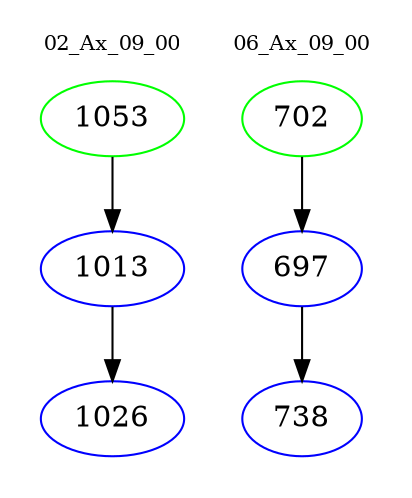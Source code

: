 digraph{
subgraph cluster_0 {
color = white
label = "02_Ax_09_00";
fontsize=10;
T0_1053 [label="1053", color="green"]
T0_1053 -> T0_1013 [color="black"]
T0_1013 [label="1013", color="blue"]
T0_1013 -> T0_1026 [color="black"]
T0_1026 [label="1026", color="blue"]
}
subgraph cluster_1 {
color = white
label = "06_Ax_09_00";
fontsize=10;
T1_702 [label="702", color="green"]
T1_702 -> T1_697 [color="black"]
T1_697 [label="697", color="blue"]
T1_697 -> T1_738 [color="black"]
T1_738 [label="738", color="blue"]
}
}

